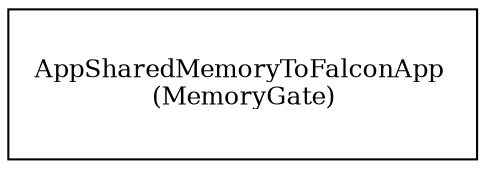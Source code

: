 digraph G {
bgcolor=white
AppSharedMemoryToFalconApp [shape=record, style=filled, fillcolor=white, color=black,label=<<TABLE border="0" cellborder="0"><TR><TD width="60" height="60"><font point-size="12">AppSharedMemoryToFalconApp <BR/>(MemoryGate)</font></TD></TR></TABLE>>]
}
